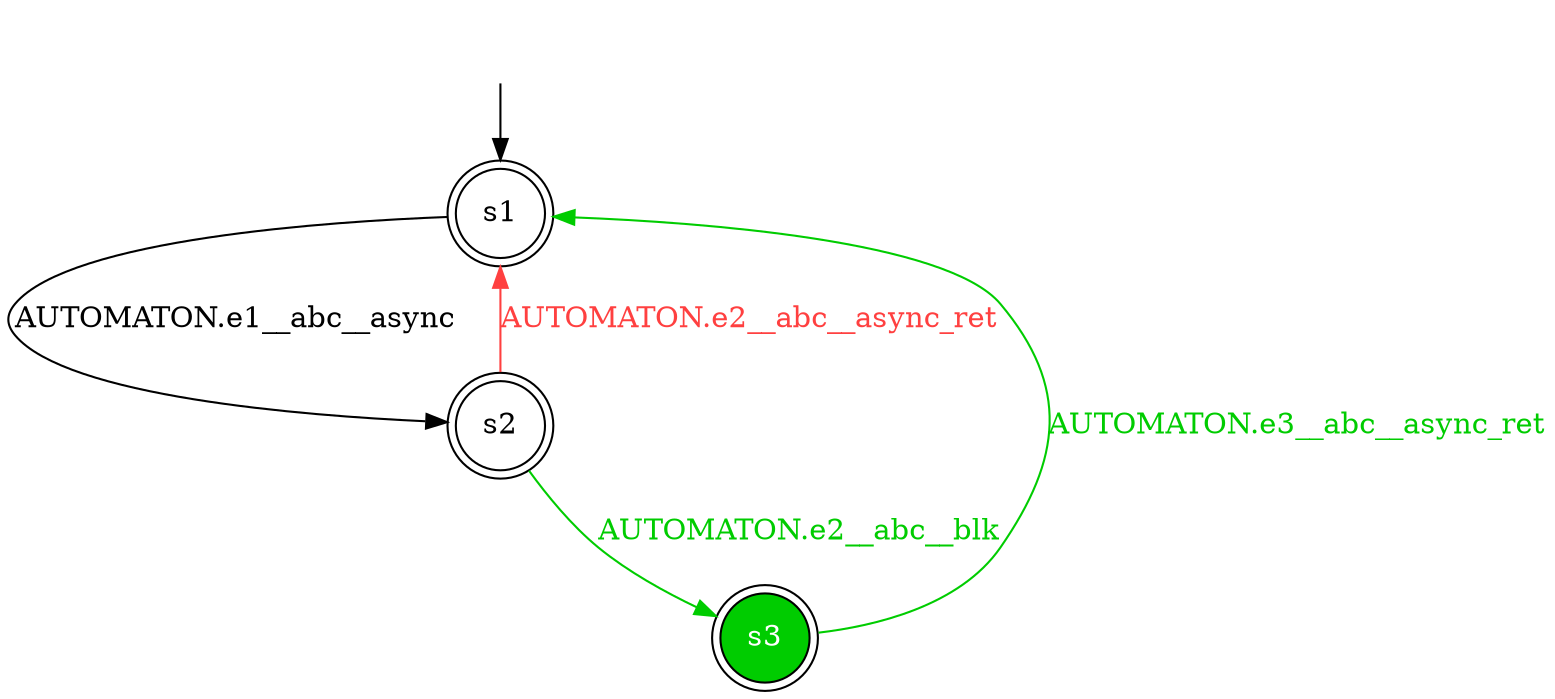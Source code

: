 digraph diffautomaton {
	1 [label=<s1> shape="doublecircle"];
	2 [label=<s2> shape="doublecircle"];
	3 [label=<s3> shape="doublecircle" fillcolor="#00cc00" fontcolor="#ffffff" style="filled"];
	__init1 [label=<> shape="none"];
	__init1 -> 1;
	1 -> 2 [label=<<font color="#000000">AUTOMATON.e1__abc__async</font>> id="1-0-2"];
	2 -> 1 [label=<<font color="#ff4040">AUTOMATON.e2__abc__async_ret</font>> color="#ff4040" id="2-0-1"];
	2 -> 3 [label=<<font color="#00cc00">AUTOMATON.e2__abc__blk</font>> color="#00cc00" id="2-1-3"];
	3 -> 1 [label=<<font color="#00cc00">AUTOMATON.e3__abc__async_ret</font>> color="#00cc00" id="3-0-1"];
}
